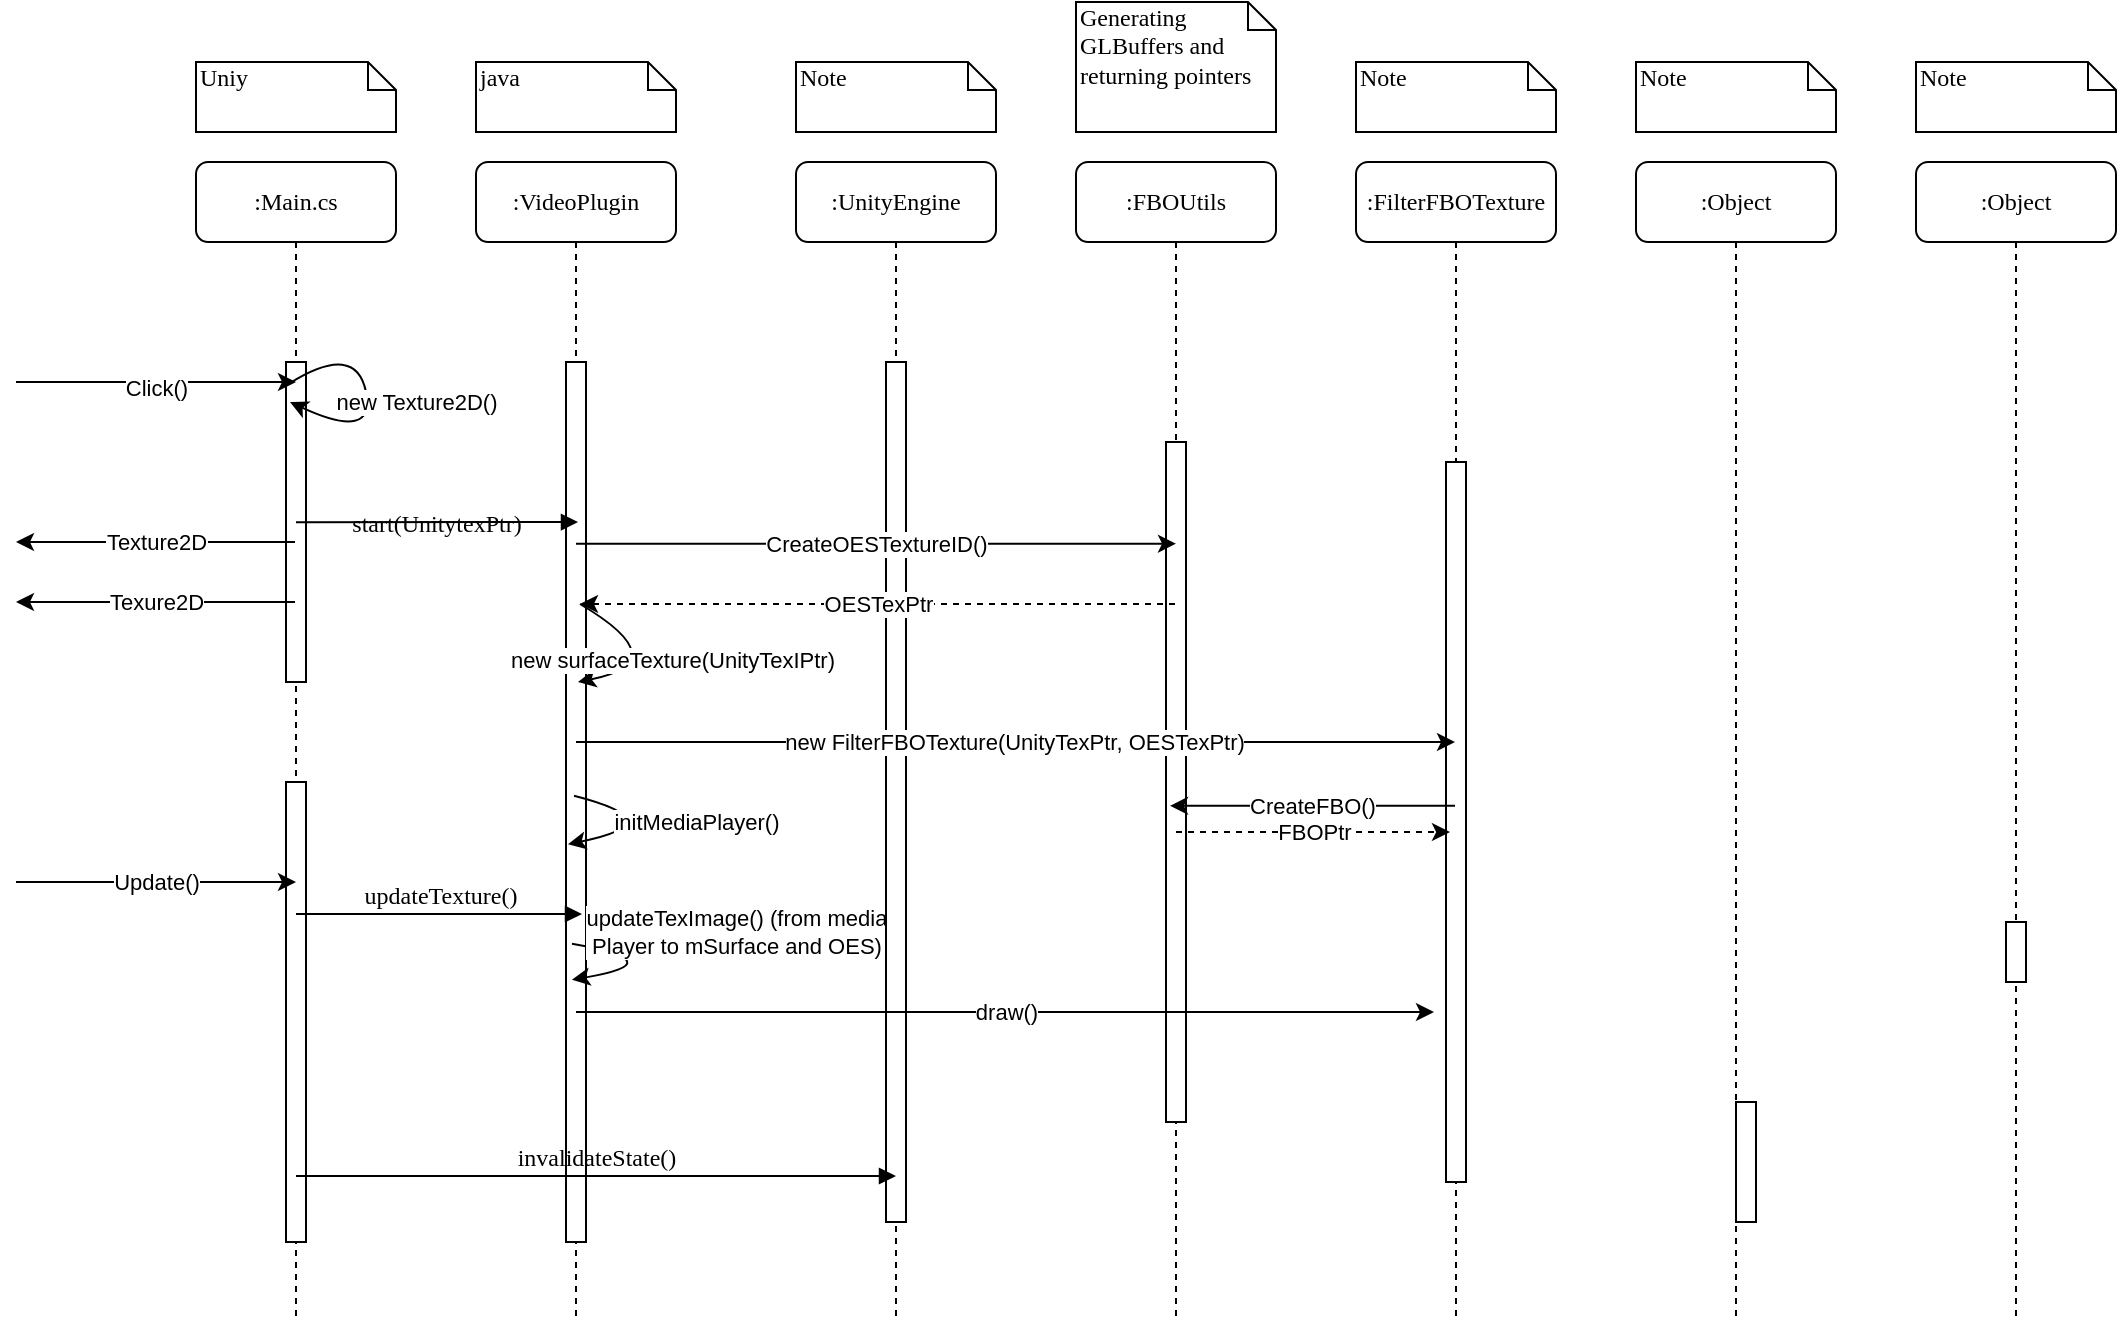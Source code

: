 <mxfile version="20.5.3" type="github">
  <diagram name="Page-1" id="13e1069c-82ec-6db2-03f1-153e76fe0fe0">
    <mxGraphModel dx="1038" dy="660" grid="1" gridSize="10" guides="1" tooltips="1" connect="1" arrows="1" fold="1" page="1" pageScale="1" pageWidth="1100" pageHeight="850" background="none" math="0" shadow="0">
      <root>
        <mxCell id="0" />
        <mxCell id="1" parent="0" />
        <mxCell id="7baba1c4bc27f4b0-2" value=":VideoPlugin" style="shape=umlLifeline;perimeter=lifelinePerimeter;whiteSpace=wrap;html=1;container=1;collapsible=0;recursiveResize=0;outlineConnect=0;rounded=1;shadow=0;comic=0;labelBackgroundColor=none;strokeWidth=1;fontFamily=Verdana;fontSize=12;align=center;" parent="1" vertex="1">
          <mxGeometry x="240" y="80" width="100" height="580" as="geometry" />
        </mxCell>
        <mxCell id="7baba1c4bc27f4b0-10" value="" style="html=1;points=[];perimeter=orthogonalPerimeter;rounded=0;shadow=0;comic=0;labelBackgroundColor=none;strokeWidth=1;fontFamily=Verdana;fontSize=12;align=center;" parent="7baba1c4bc27f4b0-2" vertex="1">
          <mxGeometry x="45" y="100" width="10" height="440" as="geometry" />
        </mxCell>
        <mxCell id="obsWLM1qKGEnBxRgLEz3-16" value="new surfaceTexture(UnityTexIPtr)" style="curved=1;endArrow=classic;html=1;rounded=0;exitX=0.6;exitY=0.275;exitDx=0;exitDy=0;exitPerimeter=0;" edge="1" parent="7baba1c4bc27f4b0-2">
          <mxGeometry width="50" height="50" relative="1" as="geometry">
            <mxPoint x="52" y="221" as="sourcePoint" />
            <mxPoint x="51" y="260" as="targetPoint" />
            <Array as="points">
              <mxPoint x="101" y="250" />
            </Array>
          </mxGeometry>
        </mxCell>
        <mxCell id="obsWLM1qKGEnBxRgLEz3-26" value="" style="curved=1;endArrow=classic;html=1;rounded=0;exitX=0.4;exitY=0.493;exitDx=0;exitDy=0;exitPerimeter=0;entryX=0.1;entryY=0.548;entryDx=0;entryDy=0;entryPerimeter=0;" edge="1" parent="7baba1c4bc27f4b0-2" source="7baba1c4bc27f4b0-10" target="7baba1c4bc27f4b0-10">
          <mxGeometry width="50" height="50" relative="1" as="geometry">
            <mxPoint x="300" y="310" as="sourcePoint" />
            <mxPoint x="150" y="330" as="targetPoint" />
            <Array as="points">
              <mxPoint x="100" y="330" />
            </Array>
          </mxGeometry>
        </mxCell>
        <mxCell id="obsWLM1qKGEnBxRgLEz3-27" value="initMediaPlayer()" style="edgeLabel;html=1;align=center;verticalAlign=middle;resizable=0;points=[];" vertex="1" connectable="0" parent="obsWLM1qKGEnBxRgLEz3-26">
          <mxGeometry x="0.694" y="-1" relative="1" as="geometry">
            <mxPoint x="48" y="-7" as="offset" />
          </mxGeometry>
        </mxCell>
        <mxCell id="obsWLM1qKGEnBxRgLEz3-30" value="" style="curved=1;endArrow=classic;html=1;rounded=0;exitX=0.3;exitY=0.661;exitDx=0;exitDy=0;exitPerimeter=0;entryX=0.3;entryY=0.702;entryDx=0;entryDy=0;entryPerimeter=0;" edge="1" parent="7baba1c4bc27f4b0-2" source="7baba1c4bc27f4b0-10" target="7baba1c4bc27f4b0-10">
          <mxGeometry width="50" height="50" relative="1" as="geometry">
            <mxPoint x="110" y="420" as="sourcePoint" />
            <mxPoint x="90" y="400" as="targetPoint" />
            <Array as="points">
              <mxPoint x="100" y="400" />
            </Array>
          </mxGeometry>
        </mxCell>
        <mxCell id="obsWLM1qKGEnBxRgLEz3-31" value="updateTexImage() (from media&lt;br&gt;Player to mSurface and OES)" style="edgeLabel;html=1;align=center;verticalAlign=middle;resizable=0;points=[];" vertex="1" connectable="0" parent="obsWLM1qKGEnBxRgLEz3-30">
          <mxGeometry x="0.67" y="-1" relative="1" as="geometry">
            <mxPoint x="65" y="-20" as="offset" />
          </mxGeometry>
        </mxCell>
        <mxCell id="7baba1c4bc27f4b0-3" value=":UnityEngine" style="shape=umlLifeline;perimeter=lifelinePerimeter;whiteSpace=wrap;html=1;container=1;collapsible=0;recursiveResize=0;outlineConnect=0;rounded=1;shadow=0;comic=0;labelBackgroundColor=none;strokeWidth=1;fontFamily=Verdana;fontSize=12;align=center;" parent="1" vertex="1">
          <mxGeometry x="400" y="80" width="100" height="580" as="geometry" />
        </mxCell>
        <mxCell id="7baba1c4bc27f4b0-13" value="" style="html=1;points=[];perimeter=orthogonalPerimeter;rounded=0;shadow=0;comic=0;labelBackgroundColor=none;strokeWidth=1;fontFamily=Verdana;fontSize=12;align=center;" parent="7baba1c4bc27f4b0-3" vertex="1">
          <mxGeometry x="45" y="100" width="10" height="430" as="geometry" />
        </mxCell>
        <mxCell id="7baba1c4bc27f4b0-4" value=":FBOUtils" style="shape=umlLifeline;perimeter=lifelinePerimeter;whiteSpace=wrap;html=1;container=1;collapsible=0;recursiveResize=0;outlineConnect=0;rounded=1;shadow=0;comic=0;labelBackgroundColor=none;strokeWidth=1;fontFamily=Verdana;fontSize=12;align=center;" parent="1" vertex="1">
          <mxGeometry x="540" y="80" width="100" height="580" as="geometry" />
        </mxCell>
        <mxCell id="7baba1c4bc27f4b0-5" value=":FilterFBOTexture" style="shape=umlLifeline;perimeter=lifelinePerimeter;whiteSpace=wrap;html=1;container=1;collapsible=0;recursiveResize=0;outlineConnect=0;rounded=1;shadow=0;comic=0;labelBackgroundColor=none;strokeWidth=1;fontFamily=Verdana;fontSize=12;align=center;" parent="1" vertex="1">
          <mxGeometry x="680" y="80" width="100" height="580" as="geometry" />
        </mxCell>
        <mxCell id="7baba1c4bc27f4b0-6" value=":Object" style="shape=umlLifeline;perimeter=lifelinePerimeter;whiteSpace=wrap;html=1;container=1;collapsible=0;recursiveResize=0;outlineConnect=0;rounded=1;shadow=0;comic=0;labelBackgroundColor=none;strokeWidth=1;fontFamily=Verdana;fontSize=12;align=center;" parent="1" vertex="1">
          <mxGeometry x="820" y="80" width="100" height="580" as="geometry" />
        </mxCell>
        <mxCell id="7baba1c4bc27f4b0-7" value=":Object" style="shape=umlLifeline;perimeter=lifelinePerimeter;whiteSpace=wrap;html=1;container=1;collapsible=0;recursiveResize=0;outlineConnect=0;rounded=1;shadow=0;comic=0;labelBackgroundColor=none;strokeWidth=1;fontFamily=Verdana;fontSize=12;align=center;" parent="1" vertex="1">
          <mxGeometry x="960" y="80" width="100" height="580" as="geometry" />
        </mxCell>
        <mxCell id="7baba1c4bc27f4b0-8" value=":Main.cs" style="shape=umlLifeline;perimeter=lifelinePerimeter;whiteSpace=wrap;html=1;container=1;collapsible=0;recursiveResize=0;outlineConnect=0;rounded=1;shadow=0;comic=0;labelBackgroundColor=none;strokeWidth=1;fontFamily=Verdana;fontSize=12;align=center;" parent="1" vertex="1">
          <mxGeometry x="100" y="80" width="100" height="580" as="geometry" />
        </mxCell>
        <mxCell id="7baba1c4bc27f4b0-9" value="" style="html=1;points=[];perimeter=orthogonalPerimeter;rounded=0;shadow=0;comic=0;labelBackgroundColor=none;strokeWidth=1;fontFamily=Verdana;fontSize=12;align=center;" parent="7baba1c4bc27f4b0-8" vertex="1">
          <mxGeometry x="45" y="100" width="10" height="160" as="geometry" />
        </mxCell>
        <mxCell id="obsWLM1qKGEnBxRgLEz3-5" value="new Texture2D()" style="curved=1;endArrow=classic;html=1;rounded=0;exitX=0.2;exitY=0.066;exitDx=0;exitDy=0;exitPerimeter=0;entryX=0.2;entryY=0.125;entryDx=0;entryDy=0;entryPerimeter=0;" edge="1" parent="7baba1c4bc27f4b0-8" source="7baba1c4bc27f4b0-9" target="7baba1c4bc27f4b0-9">
          <mxGeometry x="0.081" y="24" width="50" height="50" relative="1" as="geometry">
            <mxPoint x="160" y="280" as="sourcePoint" />
            <mxPoint x="210" y="230" as="targetPoint" />
            <Array as="points">
              <mxPoint x="80" y="90" />
              <mxPoint x="90" y="140" />
            </Array>
            <mxPoint as="offset" />
          </mxGeometry>
        </mxCell>
        <mxCell id="obsWLM1qKGEnBxRgLEz3-13" value="" style="html=1;points=[];perimeter=orthogonalPerimeter;rounded=0;shadow=0;comic=0;labelBackgroundColor=none;strokeWidth=1;fontFamily=Verdana;fontSize=12;align=center;" vertex="1" parent="7baba1c4bc27f4b0-8">
          <mxGeometry x="45" y="310" width="10" height="230" as="geometry" />
        </mxCell>
        <mxCell id="7baba1c4bc27f4b0-16" value="" style="html=1;points=[];perimeter=orthogonalPerimeter;rounded=0;shadow=0;comic=0;labelBackgroundColor=none;strokeWidth=1;fontFamily=Verdana;fontSize=12;align=center;" parent="1" vertex="1">
          <mxGeometry x="585" y="220" width="10" height="340" as="geometry" />
        </mxCell>
        <mxCell id="7baba1c4bc27f4b0-19" value="" style="html=1;points=[];perimeter=orthogonalPerimeter;rounded=0;shadow=0;comic=0;labelBackgroundColor=none;strokeWidth=1;fontFamily=Verdana;fontSize=12;align=center;" parent="1" vertex="1">
          <mxGeometry x="725" y="230" width="10" height="360" as="geometry" />
        </mxCell>
        <mxCell id="7baba1c4bc27f4b0-25" value="" style="html=1;points=[];perimeter=orthogonalPerimeter;rounded=0;shadow=0;comic=0;labelBackgroundColor=none;strokeColor=#000000;strokeWidth=1;fillColor=#FFFFFF;fontFamily=Verdana;fontSize=12;fontColor=#000000;align=center;" parent="1" vertex="1">
          <mxGeometry x="1005" y="460" width="10" height="30" as="geometry" />
        </mxCell>
        <mxCell id="7baba1c4bc27f4b0-28" value="" style="html=1;points=[];perimeter=orthogonalPerimeter;rounded=0;shadow=0;comic=0;labelBackgroundColor=none;strokeWidth=1;fontFamily=Verdana;fontSize=12;align=center;" parent="1" vertex="1">
          <mxGeometry x="870" y="550" width="10" height="60" as="geometry" />
        </mxCell>
        <mxCell id="7baba1c4bc27f4b0-11" value="updateTexture()" style="html=1;verticalAlign=bottom;endArrow=block;entryX=0.8;entryY=0.627;labelBackgroundColor=none;fontFamily=Verdana;fontSize=12;edgeStyle=elbowEdgeStyle;elbow=vertical;entryDx=0;entryDy=0;entryPerimeter=0;" parent="1" source="7baba1c4bc27f4b0-8" target="7baba1c4bc27f4b0-10" edge="1">
          <mxGeometry relative="1" as="geometry">
            <mxPoint x="50" y="400" as="sourcePoint" />
          </mxGeometry>
        </mxCell>
        <mxCell id="7baba1c4bc27f4b0-14" value="invalidateState()" style="html=1;verticalAlign=bottom;endArrow=block;labelBackgroundColor=none;fontFamily=Verdana;fontSize=12;edgeStyle=elbowEdgeStyle;elbow=vertical;entryX=0.5;entryY=0.947;entryDx=0;entryDy=0;entryPerimeter=0;" parent="1" source="7baba1c4bc27f4b0-8" target="7baba1c4bc27f4b0-13" edge="1">
          <mxGeometry relative="1" as="geometry">
            <mxPoint x="370" y="200" as="sourcePoint" />
          </mxGeometry>
        </mxCell>
        <mxCell id="7baba1c4bc27f4b0-40" value="Uniy" style="shape=note;whiteSpace=wrap;html=1;size=14;verticalAlign=top;align=left;spacingTop=-6;rounded=0;shadow=0;comic=0;labelBackgroundColor=none;strokeWidth=1;fontFamily=Verdana;fontSize=12" parent="1" vertex="1">
          <mxGeometry x="100" y="30" width="100" height="35" as="geometry" />
        </mxCell>
        <mxCell id="7baba1c4bc27f4b0-41" value="java" style="shape=note;whiteSpace=wrap;html=1;size=14;verticalAlign=top;align=left;spacingTop=-6;rounded=0;shadow=0;comic=0;labelBackgroundColor=none;strokeWidth=1;fontFamily=Verdana;fontSize=12" parent="1" vertex="1">
          <mxGeometry x="240" y="30" width="100" height="35" as="geometry" />
        </mxCell>
        <mxCell id="7baba1c4bc27f4b0-42" value="Note" style="shape=note;whiteSpace=wrap;html=1;size=14;verticalAlign=top;align=left;spacingTop=-6;rounded=0;shadow=0;comic=0;labelBackgroundColor=none;strokeWidth=1;fontFamily=Verdana;fontSize=12" parent="1" vertex="1">
          <mxGeometry x="400" y="30" width="100" height="35" as="geometry" />
        </mxCell>
        <mxCell id="7baba1c4bc27f4b0-43" value="Generating GLBuffers and returning pointers" style="shape=note;whiteSpace=wrap;html=1;size=14;verticalAlign=top;align=left;spacingTop=-6;rounded=0;shadow=0;comic=0;labelBackgroundColor=none;strokeWidth=1;fontFamily=Verdana;fontSize=12" parent="1" vertex="1">
          <mxGeometry x="540" width="100" height="65" as="geometry" />
        </mxCell>
        <mxCell id="7baba1c4bc27f4b0-44" value="Note" style="shape=note;whiteSpace=wrap;html=1;size=14;verticalAlign=top;align=left;spacingTop=-6;rounded=0;shadow=0;comic=0;labelBackgroundColor=none;strokeWidth=1;fontFamily=Verdana;fontSize=12" parent="1" vertex="1">
          <mxGeometry x="680" y="30" width="100" height="35" as="geometry" />
        </mxCell>
        <mxCell id="7baba1c4bc27f4b0-45" value="Note" style="shape=note;whiteSpace=wrap;html=1;size=14;verticalAlign=top;align=left;spacingTop=-6;rounded=0;shadow=0;comic=0;labelBackgroundColor=none;strokeWidth=1;fontFamily=Verdana;fontSize=12" parent="1" vertex="1">
          <mxGeometry x="820" y="30" width="100" height="35" as="geometry" />
        </mxCell>
        <mxCell id="7baba1c4bc27f4b0-46" value="Note" style="shape=note;whiteSpace=wrap;html=1;size=14;verticalAlign=top;align=left;spacingTop=-6;rounded=0;shadow=0;comic=0;labelBackgroundColor=none;strokeWidth=1;fontFamily=Verdana;fontSize=12" parent="1" vertex="1">
          <mxGeometry x="960" y="30" width="100" height="35" as="geometry" />
        </mxCell>
        <mxCell id="obsWLM1qKGEnBxRgLEz3-3" value="" style="endArrow=classic;html=1;rounded=0;" edge="1" parent="1">
          <mxGeometry width="50" height="50" relative="1" as="geometry">
            <mxPoint x="10" y="190" as="sourcePoint" />
            <mxPoint x="150" y="190" as="targetPoint" />
            <Array as="points">
              <mxPoint x="90" y="190" />
            </Array>
          </mxGeometry>
        </mxCell>
        <mxCell id="obsWLM1qKGEnBxRgLEz3-4" value="Click()" style="edgeLabel;html=1;align=center;verticalAlign=middle;resizable=0;points=[];" vertex="1" connectable="0" parent="obsWLM1qKGEnBxRgLEz3-3">
          <mxGeometry x="0.4" y="-3" relative="1" as="geometry">
            <mxPoint x="-28" as="offset" />
          </mxGeometry>
        </mxCell>
        <mxCell id="obsWLM1qKGEnBxRgLEz3-6" value="start(UnitytexPtr)" style="html=1;verticalAlign=bottom;endArrow=block;entryX=0.6;entryY=0.184;labelBackgroundColor=none;fontFamily=Verdana;fontSize=12;edgeStyle=elbowEdgeStyle;elbow=vertical;entryDx=0;entryDy=0;entryPerimeter=0;" edge="1" parent="1" target="7baba1c4bc27f4b0-10">
          <mxGeometry x="-0.013" y="-10" relative="1" as="geometry">
            <mxPoint x="150" y="260.12" as="sourcePoint" />
            <mxPoint x="280" y="260.0" as="targetPoint" />
            <Array as="points">
              <mxPoint x="220" y="260" />
            </Array>
            <mxPoint as="offset" />
          </mxGeometry>
        </mxCell>
        <mxCell id="obsWLM1qKGEnBxRgLEz3-9" value="Texture2D" style="endArrow=classic;html=1;rounded=0;" edge="1" parent="1" source="7baba1c4bc27f4b0-8">
          <mxGeometry relative="1" as="geometry">
            <mxPoint x="-20" y="270" as="sourcePoint" />
            <mxPoint x="10" y="270" as="targetPoint" />
          </mxGeometry>
        </mxCell>
        <mxCell id="obsWLM1qKGEnBxRgLEz3-10" value="Texture2D" style="edgeLabel;resizable=0;html=1;align=center;verticalAlign=middle;" connectable="0" vertex="1" parent="obsWLM1qKGEnBxRgLEz3-9">
          <mxGeometry relative="1" as="geometry" />
        </mxCell>
        <mxCell id="obsWLM1qKGEnBxRgLEz3-11" value="" style="endArrow=classic;html=1;rounded=0;" edge="1" parent="1" source="7baba1c4bc27f4b0-8">
          <mxGeometry relative="1" as="geometry">
            <mxPoint x="-40" y="300" as="sourcePoint" />
            <mxPoint x="10" y="300" as="targetPoint" />
          </mxGeometry>
        </mxCell>
        <mxCell id="obsWLM1qKGEnBxRgLEz3-12" value="Texure2D" style="edgeLabel;resizable=0;html=1;align=center;verticalAlign=middle;" connectable="0" vertex="1" parent="obsWLM1qKGEnBxRgLEz3-11">
          <mxGeometry relative="1" as="geometry" />
        </mxCell>
        <mxCell id="obsWLM1qKGEnBxRgLEz3-14" value="" style="endArrow=classic;html=1;rounded=0;entryX=0.5;entryY=0.329;entryDx=0;entryDy=0;entryPerimeter=0;" edge="1" parent="1" source="7baba1c4bc27f4b0-2" target="7baba1c4bc27f4b0-4">
          <mxGeometry relative="1" as="geometry">
            <mxPoint x="410" y="340" as="sourcePoint" />
            <mxPoint x="510" y="280" as="targetPoint" />
          </mxGeometry>
        </mxCell>
        <mxCell id="obsWLM1qKGEnBxRgLEz3-15" value="CreateOESTextureID()" style="edgeLabel;resizable=0;html=1;align=center;verticalAlign=middle;" connectable="0" vertex="1" parent="obsWLM1qKGEnBxRgLEz3-14">
          <mxGeometry relative="1" as="geometry" />
        </mxCell>
        <mxCell id="obsWLM1qKGEnBxRgLEz3-18" value="" style="endArrow=classic;html=1;rounded=0;entryX=0.7;entryY=0.275;entryDx=0;entryDy=0;entryPerimeter=0;dashed=1;" edge="1" parent="1" source="7baba1c4bc27f4b0-4" target="7baba1c4bc27f4b0-10">
          <mxGeometry relative="1" as="geometry">
            <mxPoint x="410" y="340" as="sourcePoint" />
            <mxPoint x="510" y="340" as="targetPoint" />
          </mxGeometry>
        </mxCell>
        <mxCell id="obsWLM1qKGEnBxRgLEz3-19" value="OESTexPtr" style="edgeLabel;resizable=0;html=1;align=center;verticalAlign=middle;" connectable="0" vertex="1" parent="obsWLM1qKGEnBxRgLEz3-18">
          <mxGeometry relative="1" as="geometry" />
        </mxCell>
        <mxCell id="obsWLM1qKGEnBxRgLEz3-20" value="" style="endArrow=classic;html=1;rounded=0;" edge="1" parent="1" source="7baba1c4bc27f4b0-2" target="7baba1c4bc27f4b0-5">
          <mxGeometry relative="1" as="geometry">
            <mxPoint x="410" y="340" as="sourcePoint" />
            <mxPoint x="510" y="340" as="targetPoint" />
          </mxGeometry>
        </mxCell>
        <mxCell id="obsWLM1qKGEnBxRgLEz3-21" value="new FilterFBOTexture(UnityTexPtr, OESTexPtr)" style="edgeLabel;resizable=0;html=1;align=center;verticalAlign=middle;" connectable="0" vertex="1" parent="obsWLM1qKGEnBxRgLEz3-20">
          <mxGeometry relative="1" as="geometry">
            <mxPoint x="-1" as="offset" />
          </mxGeometry>
        </mxCell>
        <mxCell id="obsWLM1qKGEnBxRgLEz3-22" value="" style="endArrow=classic;html=1;rounded=0;entryX=0.2;entryY=0.535;entryDx=0;entryDy=0;entryPerimeter=0;" edge="1" parent="1" source="7baba1c4bc27f4b0-5" target="7baba1c4bc27f4b0-16">
          <mxGeometry relative="1" as="geometry">
            <mxPoint x="410" y="360" as="sourcePoint" />
            <mxPoint x="510" y="360" as="targetPoint" />
          </mxGeometry>
        </mxCell>
        <mxCell id="obsWLM1qKGEnBxRgLEz3-23" value="CreateFBO()" style="edgeLabel;resizable=0;html=1;align=center;verticalAlign=middle;" connectable="0" vertex="1" parent="obsWLM1qKGEnBxRgLEz3-22">
          <mxGeometry relative="1" as="geometry" />
        </mxCell>
        <mxCell id="obsWLM1qKGEnBxRgLEz3-24" value="" style="endArrow=classic;html=1;rounded=0;entryX=0.2;entryY=0.514;entryDx=0;entryDy=0;entryPerimeter=0;dashed=1;" edge="1" parent="1" source="7baba1c4bc27f4b0-4" target="7baba1c4bc27f4b0-19">
          <mxGeometry relative="1" as="geometry">
            <mxPoint x="410" y="360" as="sourcePoint" />
            <mxPoint x="510" y="360" as="targetPoint" />
          </mxGeometry>
        </mxCell>
        <mxCell id="obsWLM1qKGEnBxRgLEz3-25" value="FBOPtr" style="edgeLabel;resizable=0;html=1;align=center;verticalAlign=middle;" connectable="0" vertex="1" parent="obsWLM1qKGEnBxRgLEz3-24">
          <mxGeometry relative="1" as="geometry" />
        </mxCell>
        <mxCell id="obsWLM1qKGEnBxRgLEz3-28" value="" style="endArrow=classic;html=1;rounded=0;" edge="1" parent="1">
          <mxGeometry relative="1" as="geometry">
            <mxPoint x="10" y="440" as="sourcePoint" />
            <mxPoint x="150" y="440" as="targetPoint" />
          </mxGeometry>
        </mxCell>
        <mxCell id="obsWLM1qKGEnBxRgLEz3-29" value="Update()" style="edgeLabel;resizable=0;html=1;align=center;verticalAlign=middle;" connectable="0" vertex="1" parent="obsWLM1qKGEnBxRgLEz3-28">
          <mxGeometry relative="1" as="geometry" />
        </mxCell>
        <mxCell id="obsWLM1qKGEnBxRgLEz3-32" value="" style="endArrow=classic;html=1;rounded=0;entryX=-0.6;entryY=0.764;entryDx=0;entryDy=0;entryPerimeter=0;" edge="1" parent="1" source="7baba1c4bc27f4b0-2" target="7baba1c4bc27f4b0-19">
          <mxGeometry relative="1" as="geometry">
            <mxPoint x="360" y="540" as="sourcePoint" />
            <mxPoint x="670" y="410" as="targetPoint" />
          </mxGeometry>
        </mxCell>
        <mxCell id="obsWLM1qKGEnBxRgLEz3-33" value="draw()" style="edgeLabel;resizable=0;html=1;align=center;verticalAlign=middle;" connectable="0" vertex="1" parent="obsWLM1qKGEnBxRgLEz3-32">
          <mxGeometry relative="1" as="geometry" />
        </mxCell>
      </root>
    </mxGraphModel>
  </diagram>
</mxfile>
